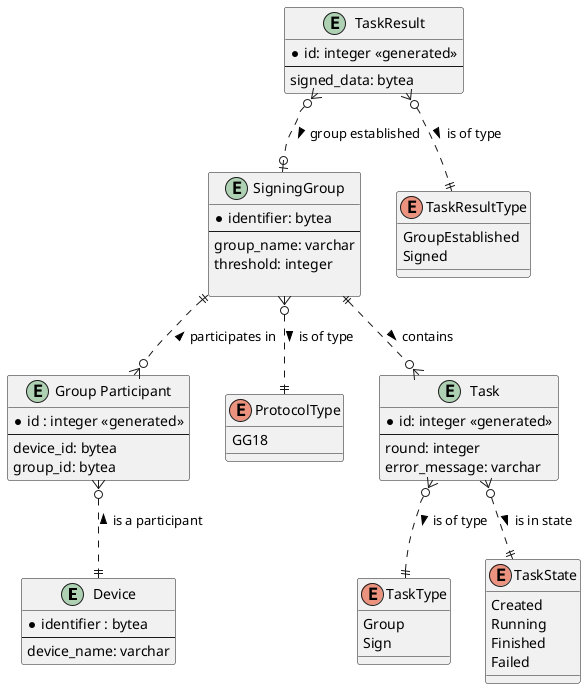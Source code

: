@startuml ServerDb

' skinparam linetype ortho

' hide circle

entity "Device" as device {
    * identifier : bytea
    --
    device_name: varchar
}

entity "Group Participant" as group_pariticipant {
    * id : integer <<generated>>
    --
    device_id: bytea
    group_id: bytea
}

entity "SigningGroup" as group {
    * identifier: bytea
    --
    group_name: varchar
    threshold: integer

}

enum "ProtocolType" as protocol_type {
    GG18
}


entity "Task" as task {
    * id: integer <<generated>>
    --
    round: integer
    error_message: varchar
}

enum "TaskType" as task_type {
    Group
    Sign

}

enum "TaskState" as stask_state {
    Created
    Running
    Finished
    Failed
}

entity "TaskResult" as task_result {
    * id: integer <<generated>>
    --
    signed_data: bytea
}

enum "TaskResultType" as task_result_type {
    GroupEstablished
    Signed
}

group ||..o{ group_pariticipant: < participates in
group_pariticipant }o..|| device: < is a participant
group }o..|| protocol_type: > is of type
task }o..|| task_type: > is of type
group ||..o{ task: > contains
task }o..|| stask_state: > is in state
task_result }o..o| group : > group established
task_result }o..|| task_result_type: > is of type


@enduml
